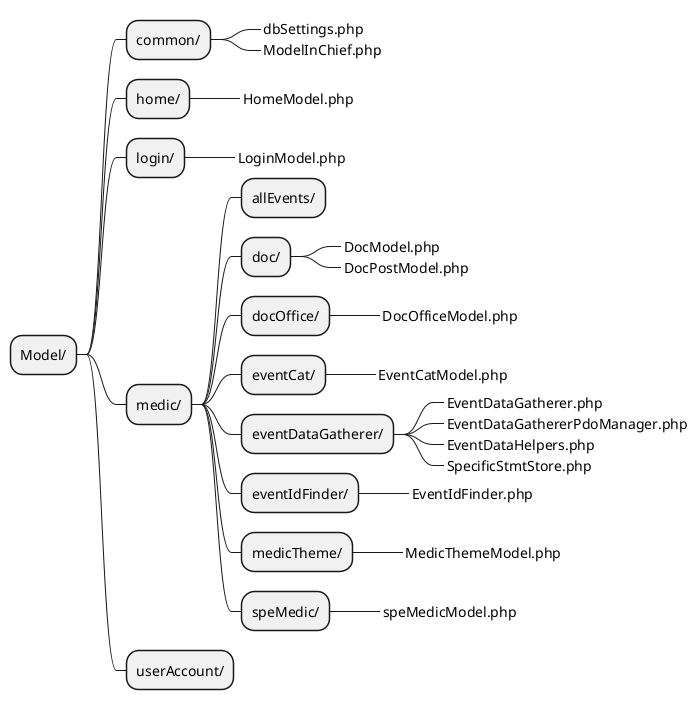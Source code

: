 @startmindmap

skinparam ClassFontSize 11
skinparam ClassFontName Verdana


* Model/

** common/
***_ dbSettings.php
***_ ModelInChief.php

** home/
***_ HomeModel.php

** login/
***_ LoginModel.php


** medic/
*** allEvents/


*** doc/
****_ DocModel.php
****_ DocPostModel.php


*** docOffice/
****_ DocOfficeModel.php

*** eventCat/
****_ EventCatModel.php

*** eventDataGatherer/
****_ EventDataGatherer.php
****_ EventDataGathererPdoManager.php
****_ EventDataHelpers.php
****_ SpecificStmtStore.php

*** eventIdFinder/
****_ EventIdFinder.php

*** medicTheme/
****_ MedicThemeModel.php

*** speMedic/
****_ speMedicModel.php

** userAccount/


@endmindmap